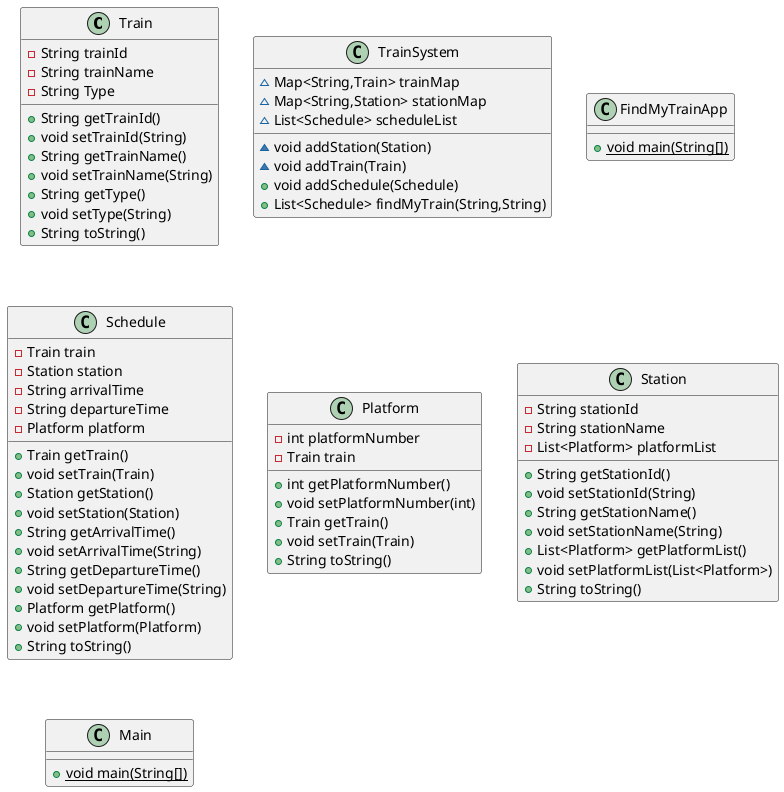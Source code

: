 @startuml
class Train {
- String trainId
- String trainName
- String Type
+ String getTrainId()
+ void setTrainId(String)
+ String getTrainName()
+ void setTrainName(String)
+ String getType()
+ void setType(String)
+ String toString()
}


class TrainSystem {
~ Map<String,Train> trainMap
~ Map<String,Station> stationMap
~ List<Schedule> scheduleList
~ void addStation(Station)
~ void addTrain(Train)
+ void addSchedule(Schedule)
+ List<Schedule> findMyTrain(String,String)
}


class FindMyTrainApp {
+ {static} void main(String[])
}

class Schedule {
- Train train
- Station station
- String arrivalTime
- String departureTime
- Platform platform
+ Train getTrain()
+ void setTrain(Train)
+ Station getStation()
+ void setStation(Station)
+ String getArrivalTime()
+ void setArrivalTime(String)
+ String getDepartureTime()
+ void setDepartureTime(String)
+ Platform getPlatform()
+ void setPlatform(Platform)
+ String toString()
}


class Platform {
- int platformNumber
- Train train
+ int getPlatformNumber()
+ void setPlatformNumber(int)
+ Train getTrain()
+ void setTrain(Train)
+ String toString()
}


class Station {
- String stationId
- String stationName
- List<Platform> platformList
+ String getStationId()
+ void setStationId(String)
+ String getStationName()
+ void setStationName(String)
+ List<Platform> getPlatformList()
+ void setPlatformList(List<Platform>)
+ String toString()
}


class Main {
+ {static} void main(String[])
}

@enduml
